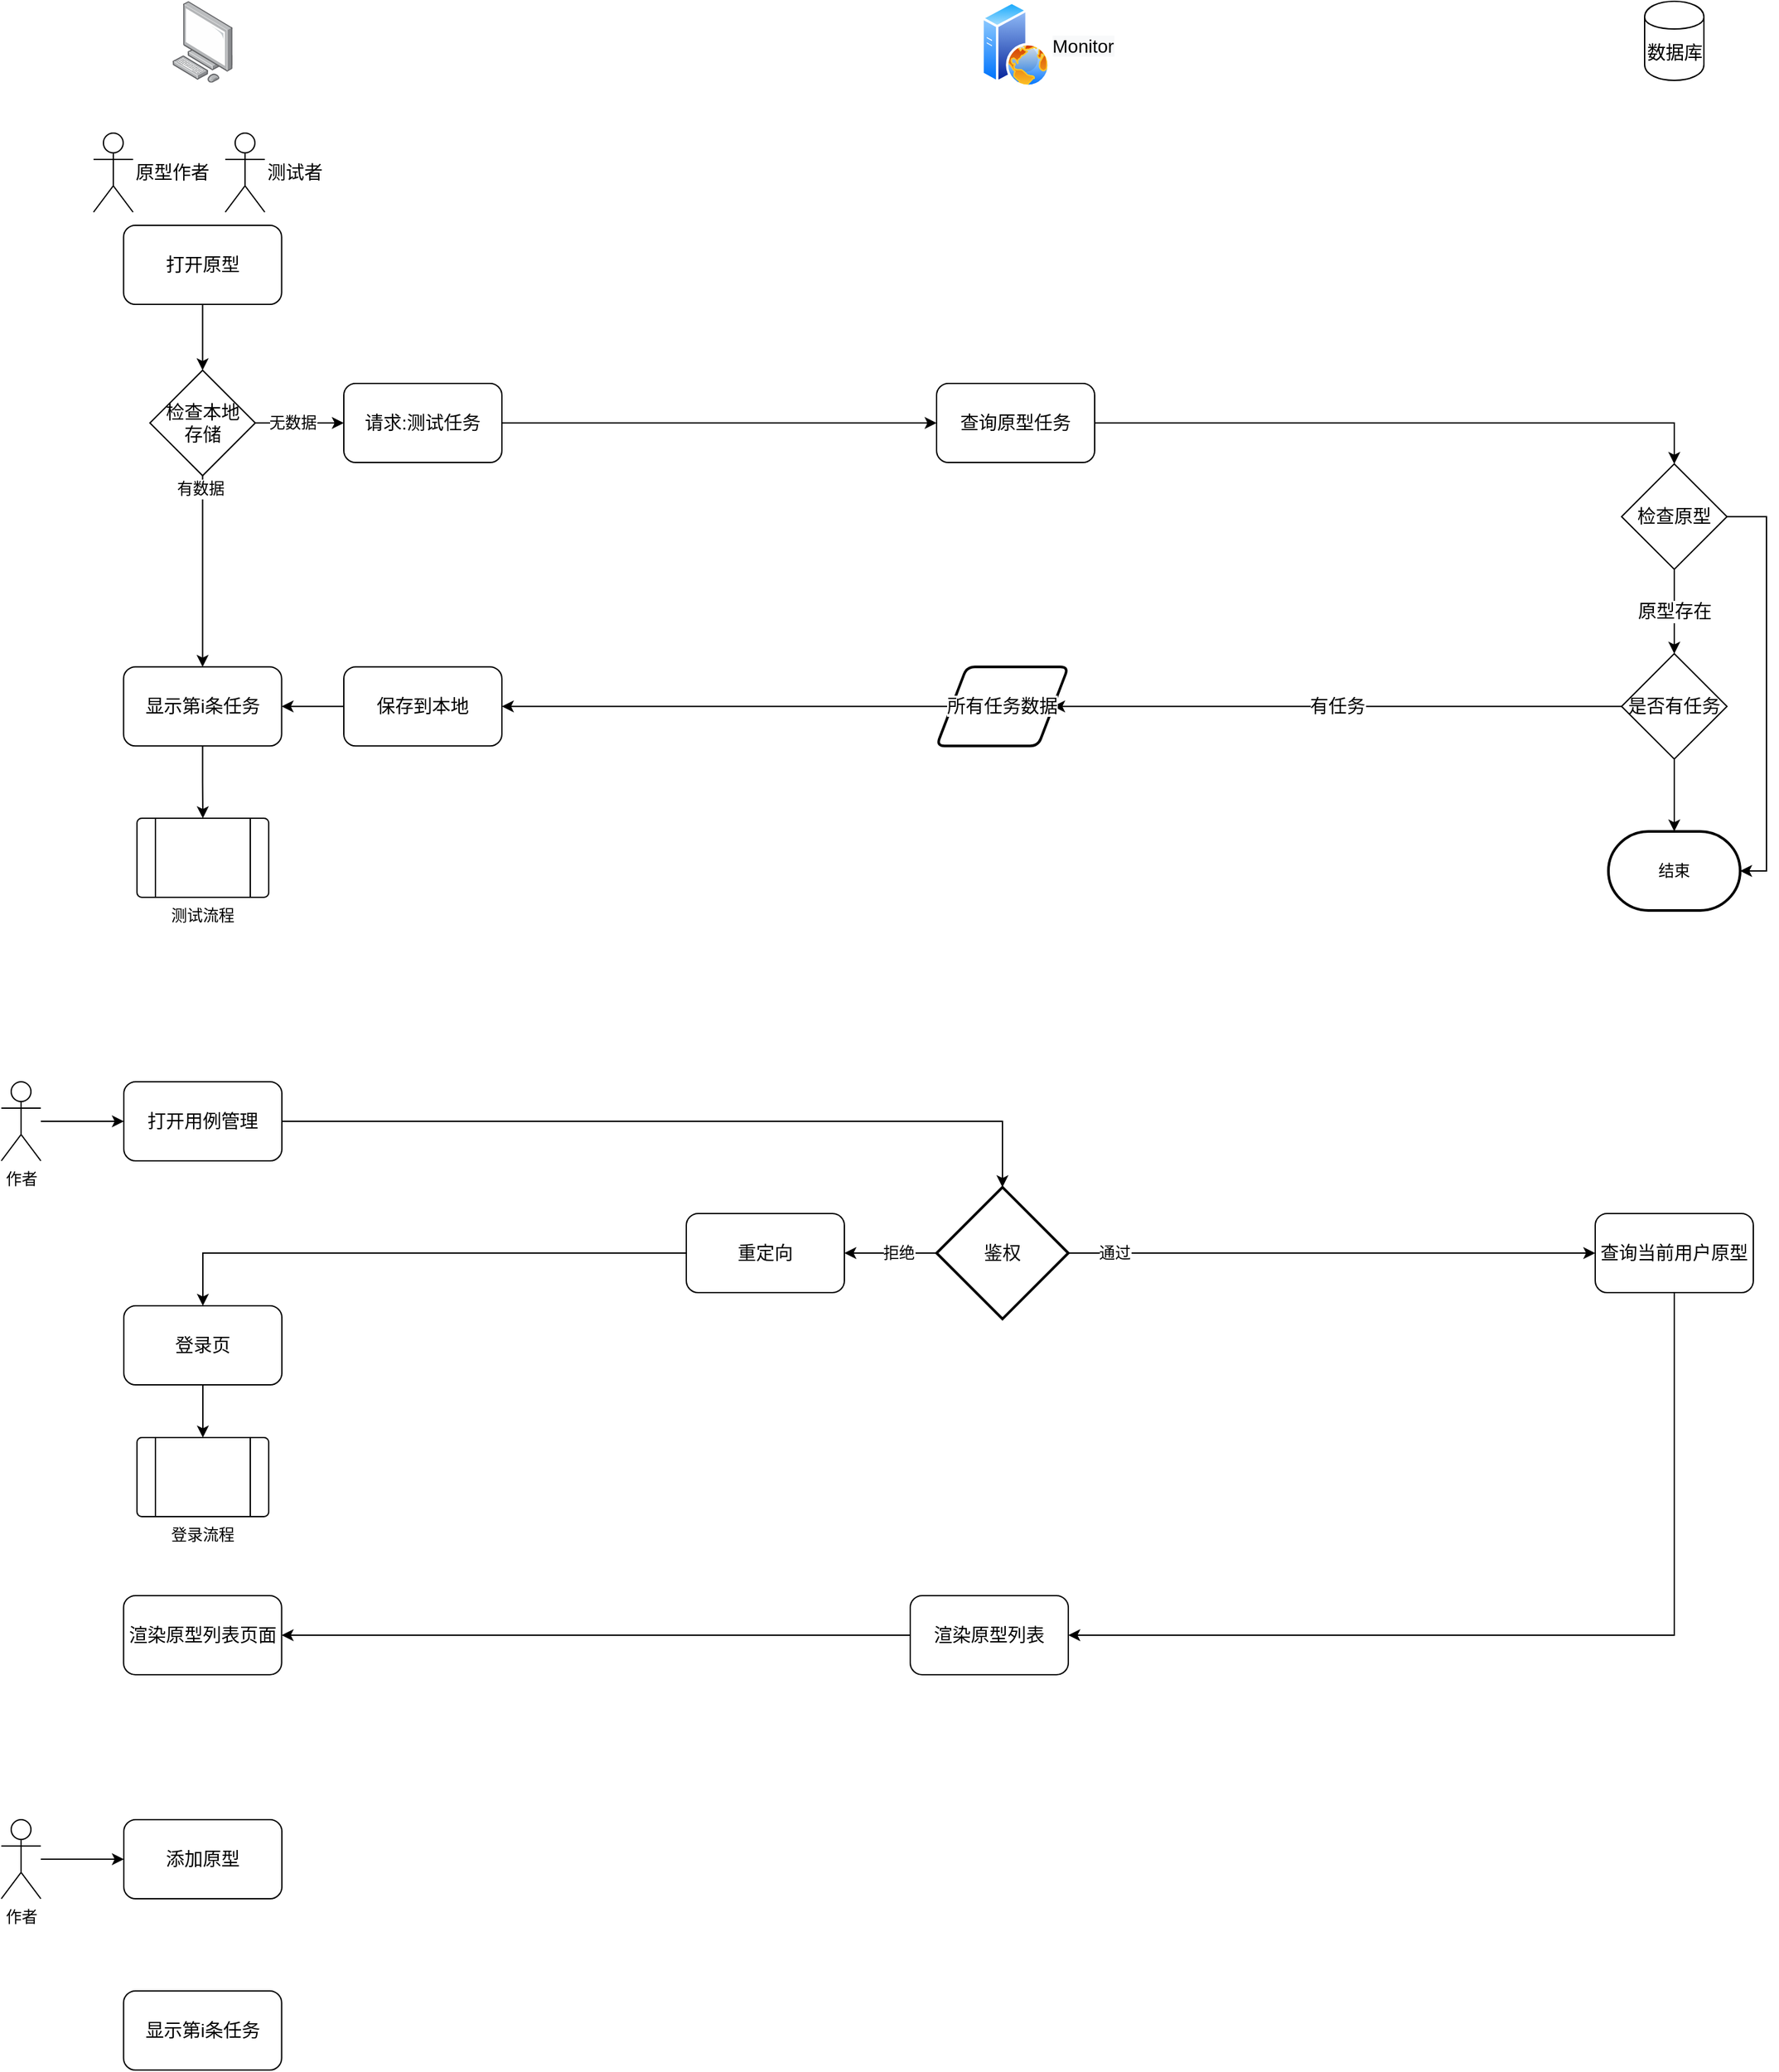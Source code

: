 <mxfile version="12.4.9" type="github">
  <diagram id="C5RBs43oDa-KdzZeNtuy" name="Page-1">
    <mxGraphModel dx="1108" dy="853" grid="1" gridSize="10" guides="1" tooltips="1" connect="1" arrows="1" fold="1" page="1" pageScale="1" pageWidth="827" pageHeight="1169" math="0" shadow="0">
      <root>
        <mxCell id="WIyWlLk6GJQsqaUBKTNV-0"/>
        <mxCell id="WIyWlLk6GJQsqaUBKTNV-1" parent="WIyWlLk6GJQsqaUBKTNV-0"/>
        <mxCell id="ha692Ad3BDW9VeAkZd-o-27" style="edgeStyle=orthogonalEdgeStyle;rounded=0;orthogonalLoop=1;jettySize=auto;html=1;fontSize=14;verticalAlign=middle;exitX=0.5;exitY=1;exitDx=0;exitDy=0;entryX=0.5;entryY=0;entryDx=0;entryDy=0;" parent="WIyWlLk6GJQsqaUBKTNV-1" source="ha692Ad3BDW9VeAkZd-o-34" target="ha692Ad3BDW9VeAkZd-o-42" edge="1">
          <mxGeometry relative="1" as="geometry">
            <mxPoint x="280" y="233" as="sourcePoint"/>
            <mxPoint x="460" y="250" as="targetPoint"/>
          </mxGeometry>
        </mxCell>
        <mxCell id="ha692Ad3BDW9VeAkZd-o-4" value="&lt;span style=&quot;white-space: normal ; background-color: rgb(248 , 249 , 250)&quot;&gt;Monitor&lt;/span&gt;" style="aspect=fixed;perimeter=ellipsePerimeter;html=1;align=left;shadow=0;dashed=0;spacingTop=3;image;image=img/lib/active_directory/web_server.svg;fontSize=14;labelPosition=right;verticalLabelPosition=middle;verticalAlign=middle;" parent="WIyWlLk6GJQsqaUBKTNV-1" vertex="1">
          <mxGeometry x="814" y="40" width="52" height="65" as="geometry"/>
        </mxCell>
        <mxCell id="ha692Ad3BDW9VeAkZd-o-7" value="原型作者" style="shape=umlActor;verticalLabelPosition=middle;labelBackgroundColor=#ffffff;verticalAlign=middle;html=1;outlineConnect=0;fontSize=14;align=left;labelPosition=right;" parent="WIyWlLk6GJQsqaUBKTNV-1" vertex="1">
          <mxGeometry x="140" y="140" width="30" height="60" as="geometry"/>
        </mxCell>
        <mxCell id="ha692Ad3BDW9VeAkZd-o-9" value="" style="points=[];aspect=fixed;html=1;align=center;shadow=0;dashed=0;image;image=img/lib/allied_telesis/computer_and_terminals/Personal_Computer.svg;fontSize=14;" parent="WIyWlLk6GJQsqaUBKTNV-1" vertex="1">
          <mxGeometry x="200" y="40" width="45.6" height="61.8" as="geometry"/>
        </mxCell>
        <mxCell id="ha692Ad3BDW9VeAkZd-o-34" value="打开原型" style="rounded=1;whiteSpace=wrap;html=1;fontSize=14;align=center;" parent="WIyWlLk6GJQsqaUBKTNV-1" vertex="1">
          <mxGeometry x="162.8" y="210" width="120" height="60" as="geometry"/>
        </mxCell>
        <mxCell id="ha692Ad3BDW9VeAkZd-o-39" value="数据库" style="shape=cylinder;whiteSpace=wrap;html=1;boundedLbl=1;backgroundOutline=1;fontSize=14;align=center;" parent="WIyWlLk6GJQsqaUBKTNV-1" vertex="1">
          <mxGeometry x="1317.5" y="40.0" width="45" height="60" as="geometry"/>
        </mxCell>
        <mxCell id="ha692Ad3BDW9VeAkZd-o-43" style="edgeStyle=orthogonalEdgeStyle;rounded=0;orthogonalLoop=1;jettySize=auto;html=1;fontSize=14;entryX=0;entryY=0.5;entryDx=0;entryDy=0;" parent="WIyWlLk6GJQsqaUBKTNV-1" source="ha692Ad3BDW9VeAkZd-o-42" target="f4U-aHSmspJ2yvDxJjVy-5" edge="1">
          <mxGeometry relative="1" as="geometry">
            <mxPoint x="400" y="390" as="targetPoint"/>
          </mxGeometry>
        </mxCell>
        <mxCell id="f4U-aHSmspJ2yvDxJjVy-3" value="无数据" style="text;html=1;align=center;verticalAlign=middle;resizable=0;points=[];labelBackgroundColor=#ffffff;" parent="ha692Ad3BDW9VeAkZd-o-43" vertex="1" connectable="0">
          <mxGeometry x="-0.888" y="3" relative="1" as="geometry">
            <mxPoint x="24.2" y="2.67" as="offset"/>
          </mxGeometry>
        </mxCell>
        <mxCell id="ha692Ad3BDW9VeAkZd-o-62" style="edgeStyle=orthogonalEdgeStyle;rounded=0;orthogonalLoop=1;jettySize=auto;html=1;exitX=0.5;exitY=1;exitDx=0;exitDy=0;entryX=0.5;entryY=0;entryDx=0;entryDy=0;fontSize=14;" parent="WIyWlLk6GJQsqaUBKTNV-1" source="ha692Ad3BDW9VeAkZd-o-42" target="ha692Ad3BDW9VeAkZd-o-59" edge="1">
          <mxGeometry relative="1" as="geometry"/>
        </mxCell>
        <mxCell id="f4U-aHSmspJ2yvDxJjVy-4" value="有数据" style="text;html=1;align=center;verticalAlign=middle;resizable=0;points=[];labelBackgroundColor=#ffffff;" parent="ha692Ad3BDW9VeAkZd-o-62" vertex="1" connectable="0">
          <mxGeometry x="-0.862" y="-2" relative="1" as="geometry">
            <mxPoint as="offset"/>
          </mxGeometry>
        </mxCell>
        <mxCell id="ha692Ad3BDW9VeAkZd-o-42" value="&lt;span style=&quot;white-space: normal&quot;&gt;检查本地&lt;br&gt;存储&lt;/span&gt;" style="rhombus;whiteSpace=wrap;html=1;fontSize=14;align=center;" parent="WIyWlLk6GJQsqaUBKTNV-1" vertex="1">
          <mxGeometry x="182.8" y="320" width="80" height="80" as="geometry"/>
        </mxCell>
        <mxCell id="ha692Ad3BDW9VeAkZd-o-52" style="edgeStyle=orthogonalEdgeStyle;rounded=0;orthogonalLoop=1;jettySize=auto;html=1;entryX=0.5;entryY=0;entryDx=0;entryDy=0;fontSize=14;" parent="WIyWlLk6GJQsqaUBKTNV-1" source="ha692Ad3BDW9VeAkZd-o-45" target="ha692Ad3BDW9VeAkZd-o-49" edge="1">
          <mxGeometry relative="1" as="geometry"/>
        </mxCell>
        <mxCell id="ha692Ad3BDW9VeAkZd-o-45" value="查询原型任务" style="rounded=1;whiteSpace=wrap;html=1;fontSize=14;align=center;" parent="WIyWlLk6GJQsqaUBKTNV-1" vertex="1">
          <mxGeometry x="780" y="330" width="120" height="60" as="geometry"/>
        </mxCell>
        <mxCell id="ha692Ad3BDW9VeAkZd-o-53" value="原型存在" style="edgeStyle=orthogonalEdgeStyle;rounded=0;orthogonalLoop=1;jettySize=auto;html=1;exitX=0.5;exitY=1;exitDx=0;exitDy=0;entryX=0.5;entryY=0;entryDx=0;entryDy=0;fontSize=14;" parent="WIyWlLk6GJQsqaUBKTNV-1" source="ha692Ad3BDW9VeAkZd-o-49" target="ha692Ad3BDW9VeAkZd-o-50" edge="1">
          <mxGeometry relative="1" as="geometry"/>
        </mxCell>
        <mxCell id="fBS3rx0IFL2aga8KmdfZ-6" style="edgeStyle=orthogonalEdgeStyle;rounded=0;orthogonalLoop=1;jettySize=auto;html=1;entryX=1;entryY=0.5;entryDx=0;entryDy=0;entryPerimeter=0;exitX=1;exitY=0.5;exitDx=0;exitDy=0;" parent="WIyWlLk6GJQsqaUBKTNV-1" source="ha692Ad3BDW9VeAkZd-o-49" target="fBS3rx0IFL2aga8KmdfZ-5" edge="1">
          <mxGeometry relative="1" as="geometry"/>
        </mxCell>
        <mxCell id="ha692Ad3BDW9VeAkZd-o-49" value="检查原型" style="rhombus;whiteSpace=wrap;html=1;fontSize=14;align=center;" parent="WIyWlLk6GJQsqaUBKTNV-1" vertex="1">
          <mxGeometry x="1300" y="391.1" width="80" height="80" as="geometry"/>
        </mxCell>
        <mxCell id="ha692Ad3BDW9VeAkZd-o-54" value="有任务" style="edgeStyle=orthogonalEdgeStyle;rounded=0;orthogonalLoop=1;jettySize=auto;html=1;exitX=0;exitY=0.5;exitDx=0;exitDy=0;fontSize=14;entryX=1;entryY=0.5;entryDx=0;entryDy=0;" parent="WIyWlLk6GJQsqaUBKTNV-1" source="ha692Ad3BDW9VeAkZd-o-50" target="f4U-aHSmspJ2yvDxJjVy-7" edge="1">
          <mxGeometry relative="1" as="geometry">
            <mxPoint x="320" y="510" as="targetPoint"/>
          </mxGeometry>
        </mxCell>
        <mxCell id="fBS3rx0IFL2aga8KmdfZ-1" style="edgeStyle=orthogonalEdgeStyle;rounded=0;orthogonalLoop=1;jettySize=auto;html=1;exitX=0.5;exitY=1;exitDx=0;exitDy=0;entryX=0.5;entryY=0;entryDx=0;entryDy=0;entryPerimeter=0;" parent="WIyWlLk6GJQsqaUBKTNV-1" source="ha692Ad3BDW9VeAkZd-o-50" target="fBS3rx0IFL2aga8KmdfZ-5" edge="1">
          <mxGeometry relative="1" as="geometry">
            <mxPoint x="1330" y="710" as="targetPoint"/>
          </mxGeometry>
        </mxCell>
        <mxCell id="ha692Ad3BDW9VeAkZd-o-50" value="是否有任务" style="rhombus;whiteSpace=wrap;html=1;fontSize=14;align=center;" parent="WIyWlLk6GJQsqaUBKTNV-1" vertex="1">
          <mxGeometry x="1300" y="535.1" width="80" height="80" as="geometry"/>
        </mxCell>
        <mxCell id="ha692Ad3BDW9VeAkZd-o-63" style="edgeStyle=orthogonalEdgeStyle;rounded=0;orthogonalLoop=1;jettySize=auto;html=1;entryX=1;entryY=0.5;entryDx=0;entryDy=0;fontSize=14;" parent="WIyWlLk6GJQsqaUBKTNV-1" source="ha692Ad3BDW9VeAkZd-o-56" target="ha692Ad3BDW9VeAkZd-o-59" edge="1">
          <mxGeometry relative="1" as="geometry"/>
        </mxCell>
        <mxCell id="ha692Ad3BDW9VeAkZd-o-56" value="保存到本地" style="rounded=1;whiteSpace=wrap;html=1;fontSize=14;align=center;" parent="WIyWlLk6GJQsqaUBKTNV-1" vertex="1">
          <mxGeometry x="330" y="545.1" width="120" height="60" as="geometry"/>
        </mxCell>
        <mxCell id="f4U-aHSmspJ2yvDxJjVy-14" style="edgeStyle=orthogonalEdgeStyle;rounded=0;orthogonalLoop=1;jettySize=auto;html=1;exitX=0.5;exitY=1;exitDx=0;exitDy=0;entryX=0.5;entryY=0;entryDx=0;entryDy=0;" parent="WIyWlLk6GJQsqaUBKTNV-1" source="ha692Ad3BDW9VeAkZd-o-59" target="f4U-aHSmspJ2yvDxJjVy-13" edge="1">
          <mxGeometry relative="1" as="geometry"/>
        </mxCell>
        <mxCell id="ha692Ad3BDW9VeAkZd-o-59" value="显示第i条任务" style="rounded=1;whiteSpace=wrap;html=1;fontSize=14;align=center;" parent="WIyWlLk6GJQsqaUBKTNV-1" vertex="1">
          <mxGeometry x="162.8" y="545.1" width="120" height="60" as="geometry"/>
        </mxCell>
        <mxCell id="ha692Ad3BDW9VeAkZd-o-64" value="测试者" style="shape=umlActor;verticalLabelPosition=middle;labelBackgroundColor=#ffffff;verticalAlign=middle;html=1;outlineConnect=0;fontSize=14;align=left;labelPosition=right;" parent="WIyWlLk6GJQsqaUBKTNV-1" vertex="1">
          <mxGeometry x="240" y="140" width="30" height="60" as="geometry"/>
        </mxCell>
        <mxCell id="f4U-aHSmspJ2yvDxJjVy-6" style="edgeStyle=orthogonalEdgeStyle;rounded=0;orthogonalLoop=1;jettySize=auto;html=1;exitX=1;exitY=0.5;exitDx=0;exitDy=0;entryX=0;entryY=0.5;entryDx=0;entryDy=0;" parent="WIyWlLk6GJQsqaUBKTNV-1" source="f4U-aHSmspJ2yvDxJjVy-5" target="ha692Ad3BDW9VeAkZd-o-45" edge="1">
          <mxGeometry relative="1" as="geometry"/>
        </mxCell>
        <mxCell id="f4U-aHSmspJ2yvDxJjVy-5" value="&lt;span style=&quot;white-space: nowrap ; background-color: rgb(255 , 255 , 255)&quot;&gt;请求:测试任务&lt;/span&gt;" style="rounded=1;whiteSpace=wrap;html=1;fontSize=14;align=center;" parent="WIyWlLk6GJQsqaUBKTNV-1" vertex="1">
          <mxGeometry x="330" y="330" width="120" height="60" as="geometry"/>
        </mxCell>
        <mxCell id="f4U-aHSmspJ2yvDxJjVy-9" style="edgeStyle=orthogonalEdgeStyle;rounded=0;orthogonalLoop=1;jettySize=auto;html=1;exitX=0;exitY=0.5;exitDx=0;exitDy=0;entryX=1;entryY=0.5;entryDx=0;entryDy=0;" parent="WIyWlLk6GJQsqaUBKTNV-1" source="f4U-aHSmspJ2yvDxJjVy-7" target="ha692Ad3BDW9VeAkZd-o-56" edge="1">
          <mxGeometry relative="1" as="geometry"/>
        </mxCell>
        <mxCell id="f4U-aHSmspJ2yvDxJjVy-7" value="&lt;span style=&quot;font-size: 14px ; background-color: rgb(255 , 255 , 255)&quot;&gt;所有任务数据&lt;/span&gt;" style="shape=parallelogram;html=1;strokeWidth=2;perimeter=parallelogramPerimeter;whiteSpace=wrap;rounded=1;arcSize=12;size=0.23;" parent="WIyWlLk6GJQsqaUBKTNV-1" vertex="1">
          <mxGeometry x="780" y="545.1" width="100" height="60" as="geometry"/>
        </mxCell>
        <mxCell id="f4U-aHSmspJ2yvDxJjVy-17" style="edgeStyle=orthogonalEdgeStyle;rounded=0;orthogonalLoop=1;jettySize=auto;html=1;exitX=1;exitY=0.5;exitDx=0;exitDy=0;entryX=0.5;entryY=0;entryDx=0;entryDy=0;entryPerimeter=0;" parent="WIyWlLk6GJQsqaUBKTNV-1" source="f4U-aHSmspJ2yvDxJjVy-10" target="fBS3rx0IFL2aga8KmdfZ-12" edge="1">
          <mxGeometry relative="1" as="geometry">
            <mxPoint x="500" y="920" as="targetPoint"/>
          </mxGeometry>
        </mxCell>
        <mxCell id="f4U-aHSmspJ2yvDxJjVy-10" value="打开用例管理" style="rounded=1;whiteSpace=wrap;html=1;fontSize=14;align=center;" parent="WIyWlLk6GJQsqaUBKTNV-1" vertex="1">
          <mxGeometry x="163" y="860" width="120" height="60" as="geometry"/>
        </mxCell>
        <mxCell id="f4U-aHSmspJ2yvDxJjVy-13" value="测试流程" style="verticalLabelPosition=bottom;verticalAlign=top;html=1;shape=process;whiteSpace=wrap;rounded=1;size=0.14;arcSize=6;" parent="WIyWlLk6GJQsqaUBKTNV-1" vertex="1">
          <mxGeometry x="173" y="660" width="100" height="60" as="geometry"/>
        </mxCell>
        <mxCell id="f4U-aHSmspJ2yvDxJjVy-29" style="edgeStyle=orthogonalEdgeStyle;rounded=0;orthogonalLoop=1;jettySize=auto;html=1;exitX=0.5;exitY=1;exitDx=0;exitDy=0;entryX=1;entryY=0.5;entryDx=0;entryDy=0;" parent="WIyWlLk6GJQsqaUBKTNV-1" source="f4U-aHSmspJ2yvDxJjVy-25" target="fBS3rx0IFL2aga8KmdfZ-28" edge="1">
          <mxGeometry relative="1" as="geometry">
            <mxPoint x="310" y="1170" as="targetPoint"/>
          </mxGeometry>
        </mxCell>
        <mxCell id="f4U-aHSmspJ2yvDxJjVy-25" value="查询当前用户原型" style="rounded=1;whiteSpace=wrap;html=1;fontSize=14;align=center;" parent="WIyWlLk6GJQsqaUBKTNV-1" vertex="1">
          <mxGeometry x="1280" y="960" width="120" height="60" as="geometry"/>
        </mxCell>
        <mxCell id="f4U-aHSmspJ2yvDxJjVy-33" value="添加原型" style="rounded=1;whiteSpace=wrap;html=1;fontSize=14;align=center;" parent="WIyWlLk6GJQsqaUBKTNV-1" vertex="1">
          <mxGeometry x="163" y="1420" width="120" height="60" as="geometry"/>
        </mxCell>
        <mxCell id="fBS3rx0IFL2aga8KmdfZ-5" value="结束" style="strokeWidth=2;html=1;shape=mxgraph.flowchart.terminator;whiteSpace=wrap;" parent="WIyWlLk6GJQsqaUBKTNV-1" vertex="1">
          <mxGeometry x="1290" y="670" width="100" height="60" as="geometry"/>
        </mxCell>
        <mxCell id="fBS3rx0IFL2aga8KmdfZ-8" value="显示第i条任务" style="rounded=1;whiteSpace=wrap;html=1;fontSize=14;align=center;" parent="WIyWlLk6GJQsqaUBKTNV-1" vertex="1">
          <mxGeometry x="162.8" y="1550" width="120" height="60" as="geometry"/>
        </mxCell>
        <mxCell id="fBS3rx0IFL2aga8KmdfZ-13" style="edgeStyle=orthogonalEdgeStyle;rounded=0;orthogonalLoop=1;jettySize=auto;html=1;exitX=0;exitY=0.5;exitDx=0;exitDy=0;exitPerimeter=0;entryX=1;entryY=0.5;entryDx=0;entryDy=0;" parent="WIyWlLk6GJQsqaUBKTNV-1" source="fBS3rx0IFL2aga8KmdfZ-12" target="Lr8koPdXjLGiwVd777_s-1" edge="1">
          <mxGeometry relative="1" as="geometry"/>
        </mxCell>
        <mxCell id="wMg9EtpL3d8pkcXZaLs--3" value="拒绝" style="text;html=1;align=center;verticalAlign=middle;resizable=0;points=[];labelBackgroundColor=#ffffff;" parent="fBS3rx0IFL2aga8KmdfZ-13" vertex="1" connectable="0">
          <mxGeometry x="-0.897" y="1" relative="1" as="geometry">
            <mxPoint x="-26" y="-1" as="offset"/>
          </mxGeometry>
        </mxCell>
        <mxCell id="fBS3rx0IFL2aga8KmdfZ-16" style="edgeStyle=orthogonalEdgeStyle;rounded=0;orthogonalLoop=1;jettySize=auto;html=1;exitX=1;exitY=0.5;exitDx=0;exitDy=0;exitPerimeter=0;entryX=0;entryY=0.5;entryDx=0;entryDy=0;" parent="WIyWlLk6GJQsqaUBKTNV-1" source="fBS3rx0IFL2aga8KmdfZ-12" target="f4U-aHSmspJ2yvDxJjVy-25" edge="1">
          <mxGeometry relative="1" as="geometry"/>
        </mxCell>
        <mxCell id="wMg9EtpL3d8pkcXZaLs--2" value="通过" style="text;html=1;align=center;verticalAlign=middle;resizable=0;points=[];labelBackgroundColor=#ffffff;" parent="fBS3rx0IFL2aga8KmdfZ-16" vertex="1" connectable="0">
          <mxGeometry x="-0.824" relative="1" as="geometry">
            <mxPoint as="offset"/>
          </mxGeometry>
        </mxCell>
        <mxCell id="fBS3rx0IFL2aga8KmdfZ-12" value="&lt;span style=&quot;font-size: 14px ; white-space: normal&quot;&gt;鉴权&lt;/span&gt;" style="strokeWidth=2;html=1;shape=mxgraph.flowchart.decision;whiteSpace=wrap;" parent="WIyWlLk6GJQsqaUBKTNV-1" vertex="1">
          <mxGeometry x="780" y="940" width="100" height="100" as="geometry"/>
        </mxCell>
        <mxCell id="fBS3rx0IFL2aga8KmdfZ-17" value="登录流程" style="verticalLabelPosition=bottom;verticalAlign=top;html=1;shape=process;whiteSpace=wrap;rounded=1;size=0.14;arcSize=6;" parent="WIyWlLk6GJQsqaUBKTNV-1" vertex="1">
          <mxGeometry x="173" y="1130" width="100" height="60" as="geometry"/>
        </mxCell>
        <mxCell id="fBS3rx0IFL2aga8KmdfZ-27" style="edgeStyle=orthogonalEdgeStyle;rounded=0;orthogonalLoop=1;jettySize=auto;html=1;exitX=0.5;exitY=1;exitDx=0;exitDy=0;entryX=0.5;entryY=0;entryDx=0;entryDy=0;" parent="WIyWlLk6GJQsqaUBKTNV-1" source="fBS3rx0IFL2aga8KmdfZ-22" target="fBS3rx0IFL2aga8KmdfZ-17" edge="1">
          <mxGeometry relative="1" as="geometry"/>
        </mxCell>
        <mxCell id="fBS3rx0IFL2aga8KmdfZ-22" value="登录页" style="rounded=1;whiteSpace=wrap;html=1;fontSize=14;align=center;" parent="WIyWlLk6GJQsqaUBKTNV-1" vertex="1">
          <mxGeometry x="163" y="1030" width="120" height="60" as="geometry"/>
        </mxCell>
        <mxCell id="Lr8koPdXjLGiwVd777_s-0" style="edgeStyle=orthogonalEdgeStyle;rounded=0;orthogonalLoop=1;jettySize=auto;html=1;exitX=0;exitY=0.5;exitDx=0;exitDy=0;entryX=1;entryY=0.5;entryDx=0;entryDy=0;" edge="1" parent="WIyWlLk6GJQsqaUBKTNV-1" source="fBS3rx0IFL2aga8KmdfZ-28" target="wMg9EtpL3d8pkcXZaLs--0">
          <mxGeometry relative="1" as="geometry"/>
        </mxCell>
        <mxCell id="fBS3rx0IFL2aga8KmdfZ-28" value="渲染原型列表" style="rounded=1;whiteSpace=wrap;html=1;fontSize=14;align=center;" parent="WIyWlLk6GJQsqaUBKTNV-1" vertex="1">
          <mxGeometry x="760" y="1250" width="120" height="60" as="geometry"/>
        </mxCell>
        <mxCell id="wMg9EtpL3d8pkcXZaLs--0" value="渲染原型列表页面" style="rounded=1;whiteSpace=wrap;html=1;fontSize=14;align=center;" parent="WIyWlLk6GJQsqaUBKTNV-1" vertex="1">
          <mxGeometry x="162.8" y="1250" width="120" height="60" as="geometry"/>
        </mxCell>
        <mxCell id="Lr8koPdXjLGiwVd777_s-2" style="edgeStyle=orthogonalEdgeStyle;rounded=0;orthogonalLoop=1;jettySize=auto;html=1;exitX=0;exitY=0.5;exitDx=0;exitDy=0;entryX=0.5;entryY=0;entryDx=0;entryDy=0;" edge="1" parent="WIyWlLk6GJQsqaUBKTNV-1" source="Lr8koPdXjLGiwVd777_s-1" target="fBS3rx0IFL2aga8KmdfZ-22">
          <mxGeometry relative="1" as="geometry"/>
        </mxCell>
        <mxCell id="Lr8koPdXjLGiwVd777_s-1" value="重定向" style="rounded=1;whiteSpace=wrap;html=1;fontSize=14;align=center;" vertex="1" parent="WIyWlLk6GJQsqaUBKTNV-1">
          <mxGeometry x="590" y="960" width="120" height="60" as="geometry"/>
        </mxCell>
        <mxCell id="Lr8koPdXjLGiwVd777_s-4" style="edgeStyle=orthogonalEdgeStyle;rounded=0;orthogonalLoop=1;jettySize=auto;html=1;entryX=0;entryY=0.5;entryDx=0;entryDy=0;" edge="1" parent="WIyWlLk6GJQsqaUBKTNV-1" source="Lr8koPdXjLGiwVd777_s-3" target="f4U-aHSmspJ2yvDxJjVy-10">
          <mxGeometry relative="1" as="geometry"/>
        </mxCell>
        <mxCell id="Lr8koPdXjLGiwVd777_s-3" value="作者" style="shape=umlActor;verticalLabelPosition=bottom;labelBackgroundColor=#ffffff;verticalAlign=top;html=1;outlineConnect=0;" vertex="1" parent="WIyWlLk6GJQsqaUBKTNV-1">
          <mxGeometry x="70" y="860" width="30" height="60" as="geometry"/>
        </mxCell>
        <mxCell id="Lr8koPdXjLGiwVd777_s-6" style="edgeStyle=orthogonalEdgeStyle;rounded=0;orthogonalLoop=1;jettySize=auto;html=1;entryX=0;entryY=0.5;entryDx=0;entryDy=0;" edge="1" parent="WIyWlLk6GJQsqaUBKTNV-1" source="Lr8koPdXjLGiwVd777_s-5" target="f4U-aHSmspJ2yvDxJjVy-33">
          <mxGeometry relative="1" as="geometry"/>
        </mxCell>
        <mxCell id="Lr8koPdXjLGiwVd777_s-5" value="作者" style="shape=umlActor;verticalLabelPosition=bottom;labelBackgroundColor=#ffffff;verticalAlign=top;html=1;outlineConnect=0;" vertex="1" parent="WIyWlLk6GJQsqaUBKTNV-1">
          <mxGeometry x="70" y="1420" width="30" height="60" as="geometry"/>
        </mxCell>
      </root>
    </mxGraphModel>
  </diagram>
</mxfile>

